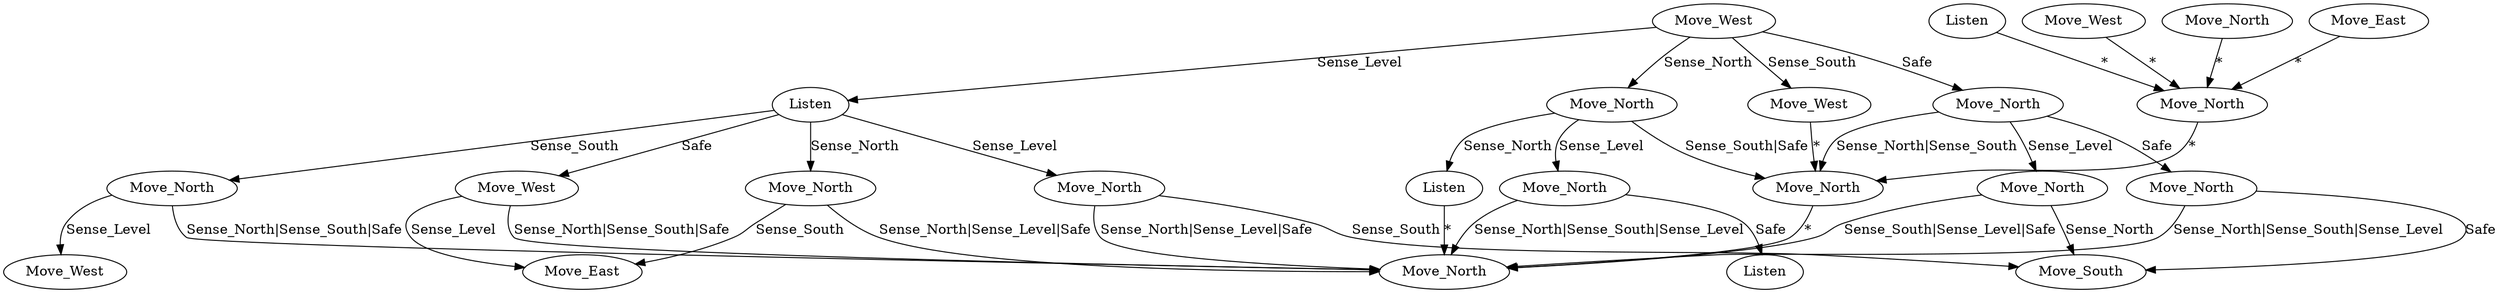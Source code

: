 // TThe merged Policy Tree of DID
digraph {
	mod_1_3 [label=Move_West]
	mod_20_10 [label=Move_North]
	mod_35_10 [label=Move_East]
	mod_70_10 [label=Listen]
	mod_72_74 [label=Move_North]
	mod_101_53 [label=Listen]
	mod_101_85 [label=Move_North]
	mod_101_90 [label=Move_North]
	mod_101_94 [label=Move_South]
	mod_102_28 [label=Move_North]
	mod_102_71 [label=Move_North]
	mod_102_109 [label=Move_North]
	mod_103_76 [label=Move_North]
	mod_104_29 [label=Listen]
	mod_105_44 [label=Move_North]
	mod_105_27 [label=Move_West]
	mod_105_91 [label=Move_North]
	mod_106_39 [label=Move_North]
	mod_107_79 [label=Move_West]
	mod_107_81 [label=Move_North]
	mod_107_86 [label=Move_West]
	mod_108_49 [label=Move_West]
	mod_109_89 [label=Move_East]
	mod_110_43 [label=Listen]
	mod_1_3 -> mod_72_74 [label="*"]
	mod_20_10 -> mod_72_74 [label="*"]
	mod_35_10 -> mod_72_74 [label="*"]
	mod_70_10 -> mod_72_74 [label="*"]
	mod_72_74 -> mod_105_44 [label="*"]
	mod_101_53 -> mod_102_71 [label=Sense_North]
	mod_101_53 -> mod_103_76 [label=Sense_South]
	mod_101_53 -> mod_107_81 [label=Sense_Level]
	mod_101_53 -> mod_107_86 [label=Safe]
	mod_101_85 -> mod_101_94 [label=Sense_North]
	mod_101_85 -> mod_102_109 [label="Sense_South|Sense_Level|Safe"]
	mod_101_90 -> mod_102_109 [label="Sense_North|Sense_South|Sense_Level"]
	mod_101_90 -> mod_101_94 [label=Safe]
	mod_102_28 -> mod_104_29 [label=Sense_North]
	mod_102_28 -> mod_105_44 [label="Sense_South|Safe"]
	mod_102_28 -> mod_106_39 [label=Sense_Level]
	mod_102_71 -> mod_102_109 [label="Sense_North|Sense_Level|Safe"]
	mod_102_71 -> mod_109_89 [label=Sense_South]
	mod_103_76 -> mod_102_109 [label="Sense_North|Sense_South|Safe"]
	mod_103_76 -> mod_107_79 [label=Sense_Level]
	mod_104_29 -> mod_102_109 [label="*"]
	mod_105_44 -> mod_102_109 [label="*"]
	mod_105_27 -> mod_102_28 [label=Sense_North]
	mod_105_27 -> mod_108_49 [label=Sense_South]
	mod_105_27 -> mod_101_53 [label=Sense_Level]
	mod_105_27 -> mod_105_91 [label=Safe]
	mod_105_91 -> mod_105_44 [label="Sense_North|Sense_South"]
	mod_105_91 -> mod_101_85 [label=Sense_Level]
	mod_105_91 -> mod_101_90 [label=Safe]
	mod_106_39 -> mod_102_109 [label="Sense_North|Sense_South|Sense_Level"]
	mod_106_39 -> mod_110_43 [label=Safe]
	mod_107_81 -> mod_102_109 [label="Sense_North|Sense_Level|Safe"]
	mod_107_81 -> mod_101_94 [label=Sense_South]
	mod_107_86 -> mod_102_109 [label="Sense_North|Sense_South|Safe"]
	mod_107_86 -> mod_109_89 [label=Sense_Level]
	mod_108_49 -> mod_105_44 [label="*"]
}
